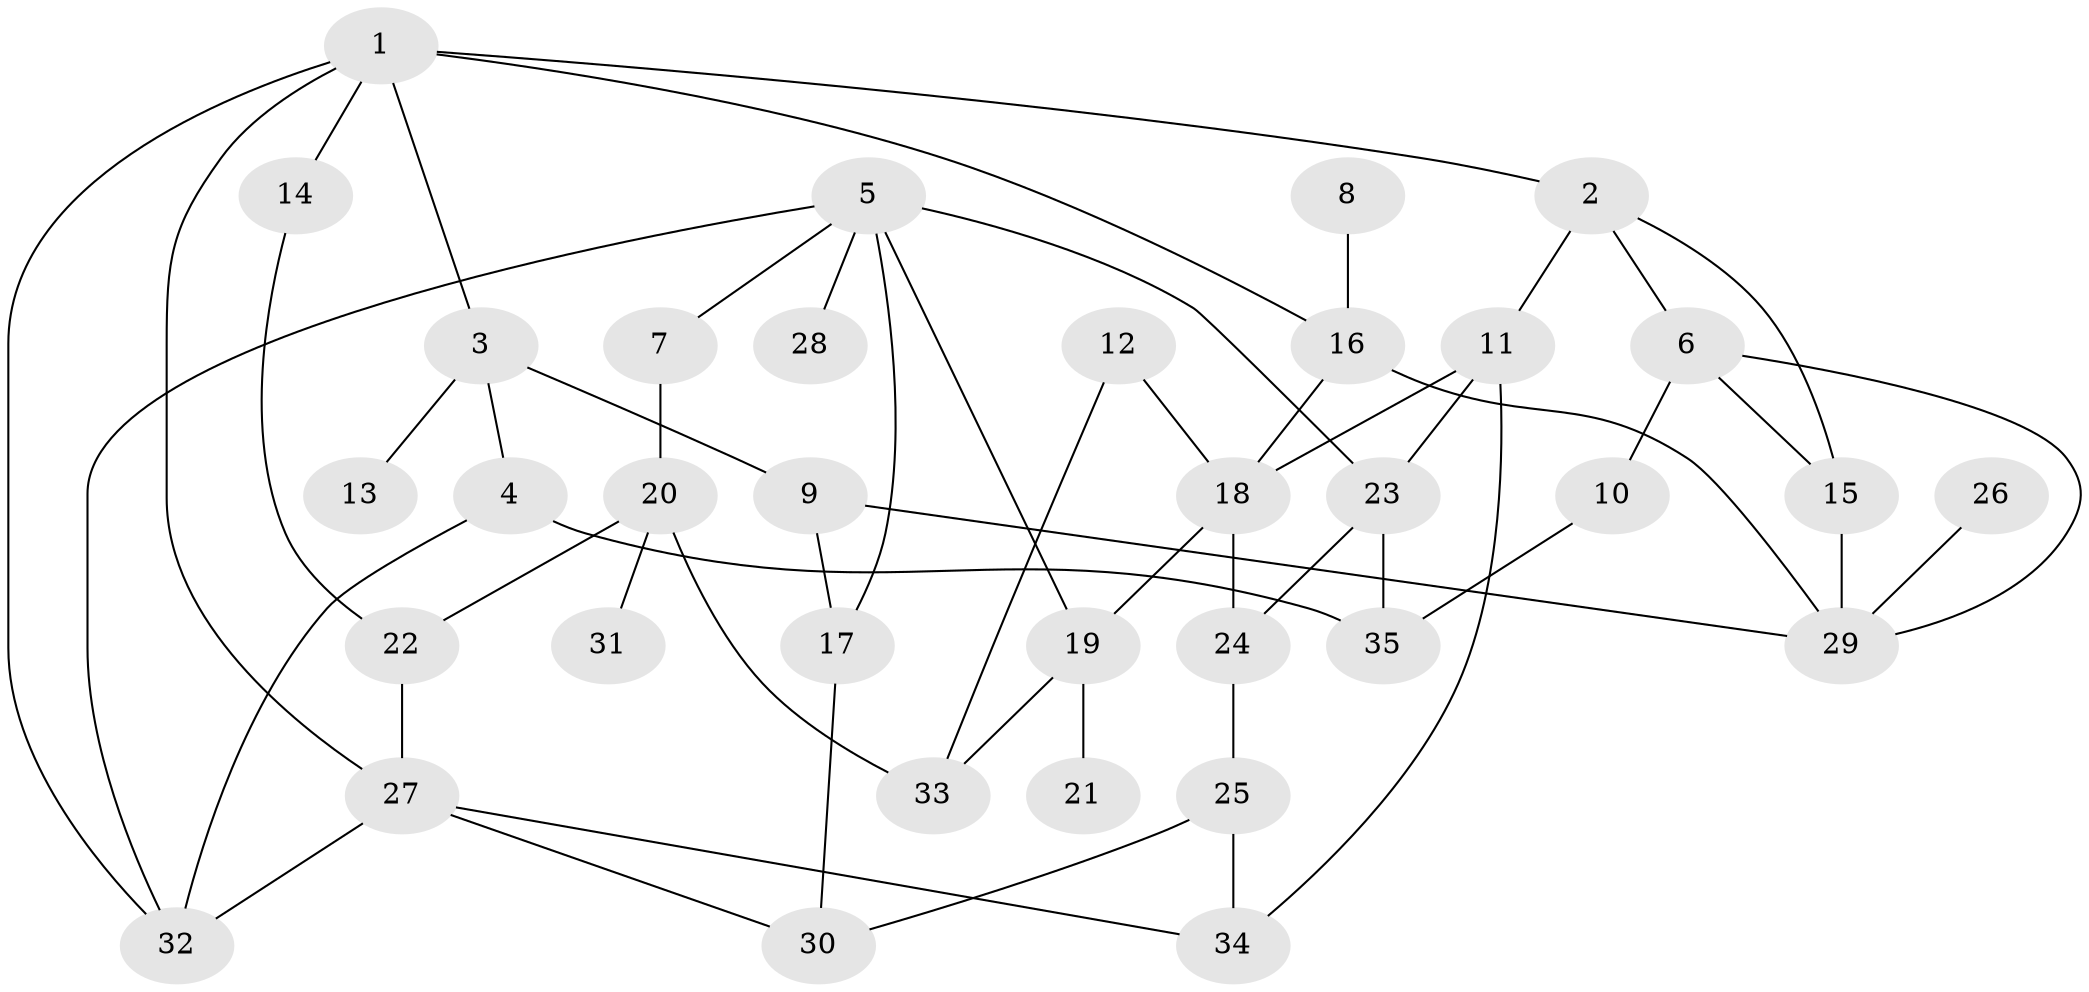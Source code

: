 // original degree distribution, {6: 0.034482758620689655, 5: 0.10344827586206896, 2: 0.27586206896551724, 4: 0.13793103448275862, 3: 0.2413793103448276, 1: 0.20689655172413793}
// Generated by graph-tools (version 1.1) at 2025/36/03/04/25 23:36:07]
// undirected, 35 vertices, 55 edges
graph export_dot {
  node [color=gray90,style=filled];
  1;
  2;
  3;
  4;
  5;
  6;
  7;
  8;
  9;
  10;
  11;
  12;
  13;
  14;
  15;
  16;
  17;
  18;
  19;
  20;
  21;
  22;
  23;
  24;
  25;
  26;
  27;
  28;
  29;
  30;
  31;
  32;
  33;
  34;
  35;
  1 -- 2 [weight=1.0];
  1 -- 3 [weight=1.0];
  1 -- 14 [weight=1.0];
  1 -- 16 [weight=1.0];
  1 -- 27 [weight=1.0];
  1 -- 32 [weight=1.0];
  2 -- 6 [weight=1.0];
  2 -- 11 [weight=1.0];
  2 -- 15 [weight=1.0];
  3 -- 4 [weight=1.0];
  3 -- 9 [weight=1.0];
  3 -- 13 [weight=1.0];
  4 -- 32 [weight=1.0];
  4 -- 35 [weight=1.0];
  5 -- 7 [weight=1.0];
  5 -- 17 [weight=1.0];
  5 -- 19 [weight=1.0];
  5 -- 23 [weight=1.0];
  5 -- 28 [weight=1.0];
  5 -- 32 [weight=1.0];
  6 -- 10 [weight=1.0];
  6 -- 15 [weight=1.0];
  6 -- 29 [weight=1.0];
  7 -- 20 [weight=1.0];
  8 -- 16 [weight=1.0];
  9 -- 17 [weight=1.0];
  9 -- 29 [weight=1.0];
  10 -- 35 [weight=1.0];
  11 -- 18 [weight=2.0];
  11 -- 23 [weight=2.0];
  11 -- 34 [weight=1.0];
  12 -- 18 [weight=1.0];
  12 -- 33 [weight=1.0];
  14 -- 22 [weight=1.0];
  15 -- 29 [weight=1.0];
  16 -- 18 [weight=1.0];
  16 -- 29 [weight=1.0];
  17 -- 30 [weight=1.0];
  18 -- 19 [weight=1.0];
  18 -- 24 [weight=1.0];
  19 -- 21 [weight=1.0];
  19 -- 33 [weight=1.0];
  20 -- 22 [weight=1.0];
  20 -- 31 [weight=1.0];
  20 -- 33 [weight=1.0];
  22 -- 27 [weight=1.0];
  23 -- 24 [weight=1.0];
  23 -- 35 [weight=1.0];
  24 -- 25 [weight=1.0];
  25 -- 30 [weight=1.0];
  25 -- 34 [weight=1.0];
  26 -- 29 [weight=1.0];
  27 -- 30 [weight=1.0];
  27 -- 32 [weight=1.0];
  27 -- 34 [weight=1.0];
}
